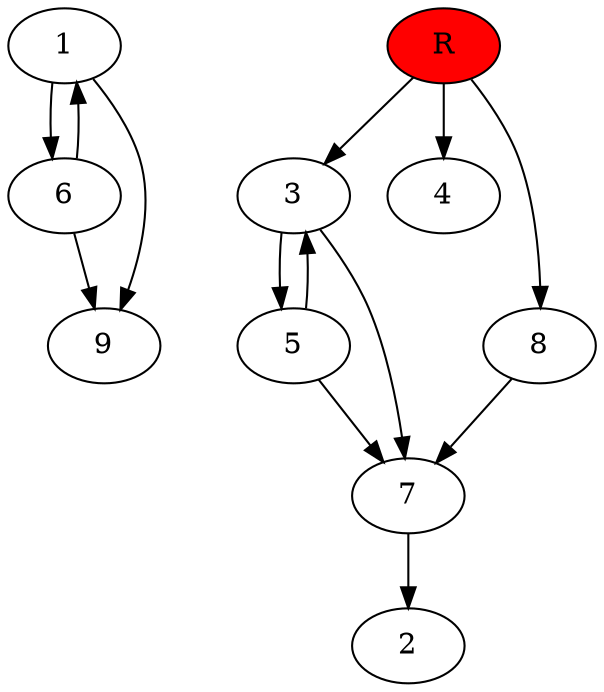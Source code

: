 digraph prb27523 {
	1
	2
	3
	4
	5
	6
	7
	8
	R [fillcolor="#ff0000" style=filled]
	1 -> 6
	1 -> 9
	3 -> 5
	3 -> 7
	5 -> 3
	5 -> 7
	6 -> 1
	6 -> 9
	7 -> 2
	8 -> 7
	R -> 3
	R -> 4
	R -> 8
}
